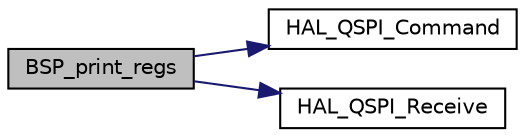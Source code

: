 digraph "BSP_print_regs"
{
  edge [fontname="Helvetica",fontsize="10",labelfontname="Helvetica",labelfontsize="10"];
  node [fontname="Helvetica",fontsize="10",shape=record];
  rankdir="LR";
  Node0 [label="BSP_print_regs",height=0.2,width=0.4,color="black", fillcolor="grey75", style="filled", fontcolor="black"];
  Node0 -> Node1 [color="midnightblue",fontsize="10",style="solid",fontname="Helvetica"];
  Node1 [label="HAL_QSPI_Command",height=0.2,width=0.4,color="black", fillcolor="white", style="filled",URL="$group___q_s_p_i___exported___functions___group2.html#ga085c4e2ed3350a34b7ebd94fd7fff022"];
  Node0 -> Node2 [color="midnightblue",fontsize="10",style="solid",fontname="Helvetica"];
  Node2 [label="HAL_QSPI_Receive",height=0.2,width=0.4,color="black", fillcolor="white", style="filled",URL="$group___q_s_p_i___exported___functions___group2.html#ga4b27d1a633c1b35c89d9bbd7a550a33b"];
}
